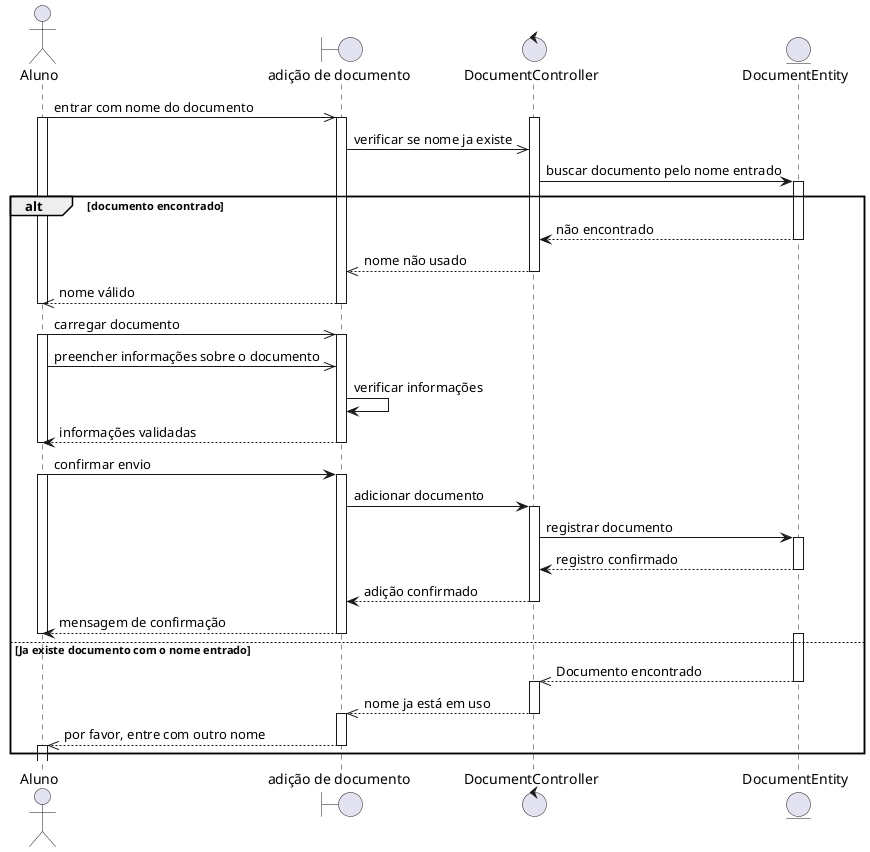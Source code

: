 @startuml
actor Aluno
boundary "adição de documento" as addDoc
control DocumentController
entity DocumentEntity

Aluno ->> addDoc: entrar com nome do documento
activate Aluno
activate addDoc
activate DocumentController
addDoc ->> DocumentController: verificar se nome ja existe
DocumentController -> DocumentEntity: buscar documento pelo nome entrado
activate DocumentEntity
alt documento encontrado
    DocumentEntity --> DocumentController: não encontrado
    deactivate DocumentEntity
    DocumentController -->> addDoc: nome não usado
    deactivate DocumentController
    addDoc -->> Aluno: nome válido
    deactivate addDoc
    deactivate Aluno

    Aluno ->> addDoc: carregar documento
    activate Aluno
    activate addDoc
    Aluno ->> addDoc: preencher informações sobre o documento
    addDoc -> addDoc: verificar informações
    addDoc --> Aluno: informações validadas
    deactivate addDoc
    deactivate Aluno

    Aluno -> addDoc: confirmar envio
    activate addDoc 
    activate Aluno
    addDoc -> DocumentController: adicionar documento
    activate DocumentController
    DocumentController -> DocumentEntity: registrar documento
    activate DocumentEntity
    DocumentEntity --> DocumentController: registro confirmado
    deactivate DocumentEntity
    DocumentController --> addDoc: adição confirmado
    deactivate DocumentController
    addDoc --> Aluno: mensagem de confirmação
    deactivate addDoc
    deactivate Aluno
else Ja existe documento com o nome entrado 
    activate DocumentEntity
    DocumentEntity -->> DocumentController: Documento encontrado
    deactivate DocumentEntity
    activate DocumentController
    DocumentController -->> addDoc: nome ja está em uso
    deactivate DocumentController
    activate addDoc
    addDoc -->> Aluno: por favor, entre com outro nome
    deactivate addDoc
    activate Aluno
end
@enduml